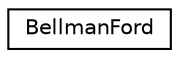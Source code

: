 digraph "Graphical Class Hierarchy"
{
 // LATEX_PDF_SIZE
  edge [fontname="Helvetica",fontsize="10",labelfontname="Helvetica",labelfontsize="10"];
  node [fontname="Helvetica",fontsize="10",shape=record];
  rankdir="LR";
  Node0 [label="BellmanFord",height=0.2,width=0.4,color="black", fillcolor="white", style="filled",URL="$classoperations__research_1_1_bellman_ford.html",tooltip=" "];
}
